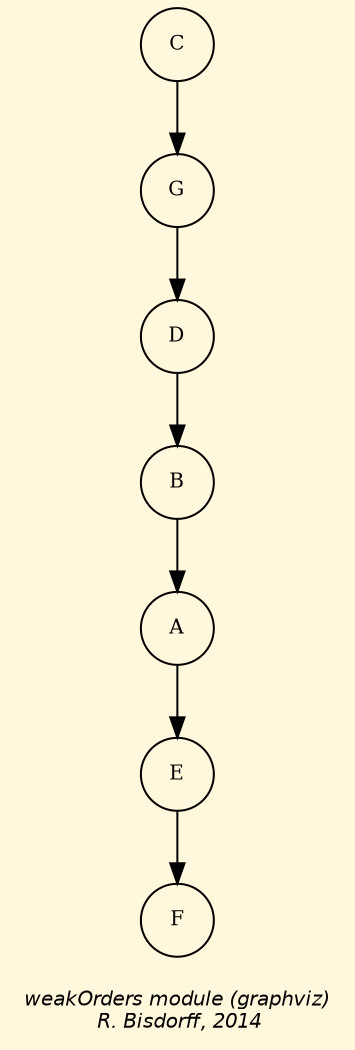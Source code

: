 digraph G {
graph [ bgcolor = cornsilk, ordering = out, fontname = "Helvetica-Oblique",
 fontsize = 12,
 label = "\nweakOrders module (graphviz)\n R. Bisdorff, 2014", size="7,7",fontsize=10];
E [shape = "circle", label = "E", fontsize=10];
G [shape = "circle", label = "G", fontsize=10];
C [shape = "circle", label = "C", fontsize=10];
A [shape = "circle", label = "A", fontsize=10];
B [shape = "circle", label = "B", fontsize=10];
F [shape = "circle", label = "F", fontsize=10];
D [shape = "circle", label = "D", fontsize=10];
{ rank = same; C; }
{ rank = same; G; }
{ rank = same; D; }
{ rank = same; B; }
{ rank = same; A; }
{ rank = same; E; }
{ rank = same; F; }
C-> G [style="setlinewidth(1)",color=black] ;
G-> D [style="setlinewidth(1)",color=black] ;
D-> B [style="setlinewidth(1)",color=black] ;
B-> A [style="setlinewidth(1)",color=black] ;
A-> E [style="setlinewidth(1)",color=black] ;
E-> F [style="setlinewidth(1)",color=black] ;
}
 
